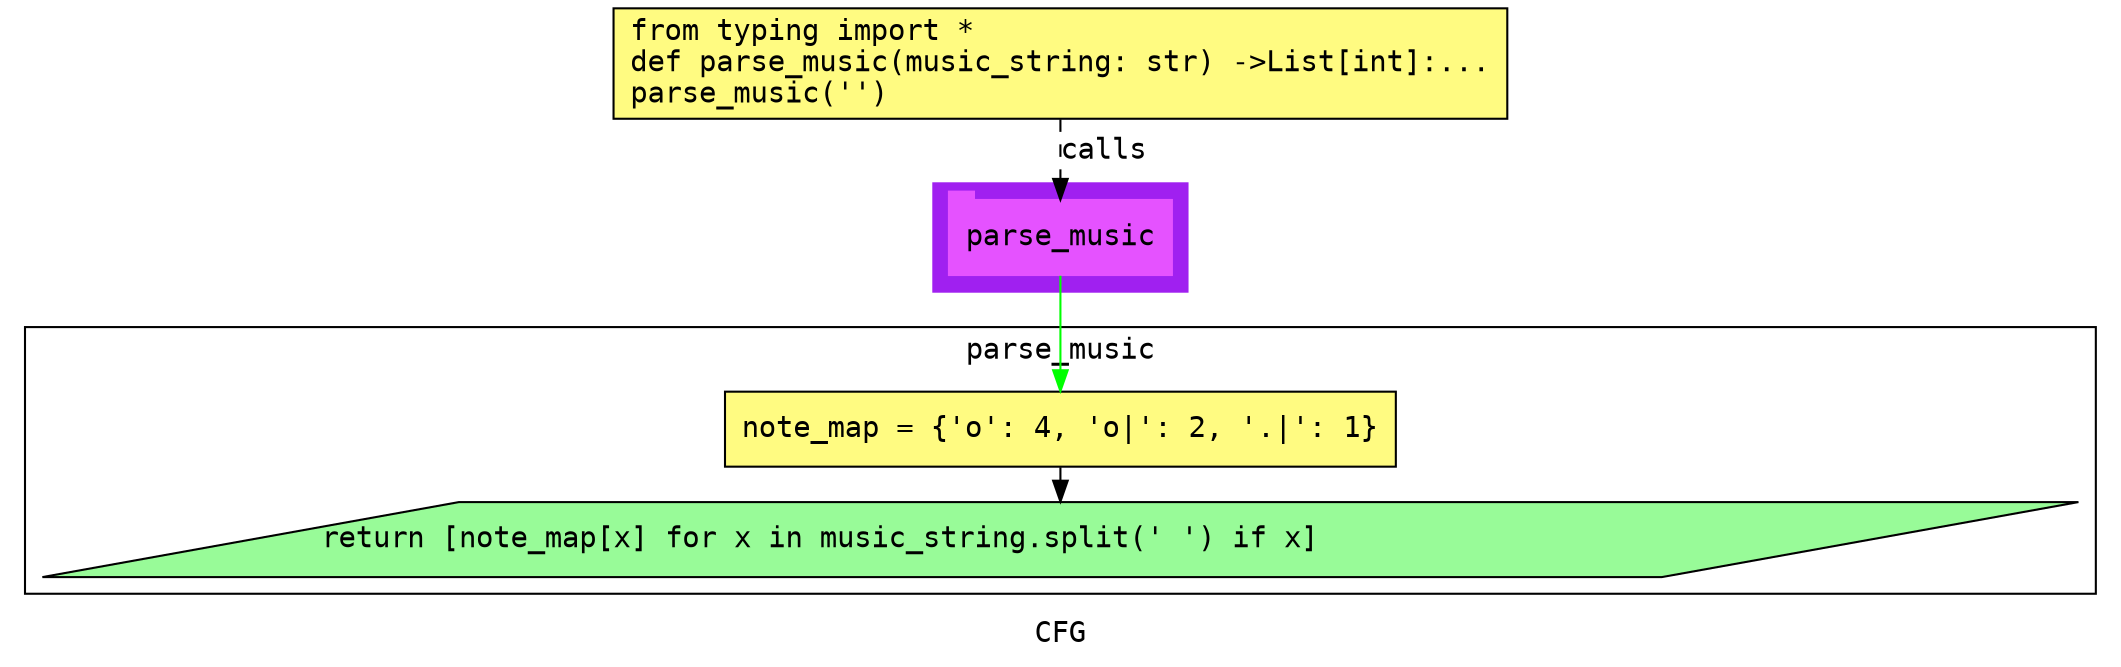 digraph cluster586CFG {
	graph [bb="0,0,976,312",
		compound=True,
		fontname="DejaVu Sans Mono",
		label=CFG,
		lheight=0.21,
		lp="488,11.5",
		lwidth=0.35,
		pack=False,
		rankdir=TB,
		ranksep=0.02
	];
	node [fontname="DejaVu Sans Mono",
		label="\N"
	];
	edge [fontname="DejaVu Sans Mono"];
	subgraph cluster_1 {
		graph [bb="427,176,549,228",
			color=purple,
			compound=true,
			fontname="DejaVu Sans Mono",
			label="",
			rankdir=TB,
			ranksep=0.02,
			shape=tab,
			style=filled
		];
		node [fontname="DejaVu Sans Mono"];
		edge [fontname="DejaVu Sans Mono"];
		7	[color="#E552FF",
			height=0.5,
			label=parse_music,
			linenum="[6]",
			pos="488,202",
			shape=tab,
			style=filled,
			width=1.4861];
	}
	subgraph cluster2parse_music {
		graph [bb="8,31,968,159",
			compound=True,
			fontname="DejaVu Sans Mono",
			label=parse_music,
			lheight=0.21,
			lp="488,147.5",
			lwidth=1.26,
			pack=False,
			rankdir=TB,
			ranksep=0.02
		];
		node [fontname="DejaVu Sans Mono"];
		edge [fontname="DejaVu Sans Mono"];
		3	[fillcolor="#FFFB81",
			height=0.5,
			label="note_map = {'o': 4, 'o|': 2, '.|': 1}\l",
			linenum="[3]",
			pos="488,110",
			shape=rectangle,
			style="filled,solid",
			width=4.4722];
		4	[fillcolor="#98fb98",
			height=0.5,
			label="return [note_map[x] for x in music_string.split(' ') if x]\l",
			linenum="[4]",
			pos="488,57",
			shape=parallelogram,
			style="filled,solid",
			width=13.103];
		3 -> 4	[color=black,
			pos="e,488,75.248 488,91.734 488,89.657 488,87.498 488,85.322"];
	}
	1	[fillcolor="#FFFB81",
		height=0.73611,
		label="from typing import *\ldef parse_music(music_string: str) ->List[int]:...\lparse_music('')\l",
		linenum="[1]",
		pos="488,285.5",
		shape=rectangle,
		style="filled,solid",
		width=5.9583];
	1 -> 7	[label=calls,
		lp="509,243.5",
		pos="e,488,220.13 488,258.71 488,249.66 488,239.47 488,230.3",
		style=dashed];
	7 -> 3	[color=green,
		pos="e,488,128.3 488,183.65 488,170.82 488,153.11 488,138.38"];
}
